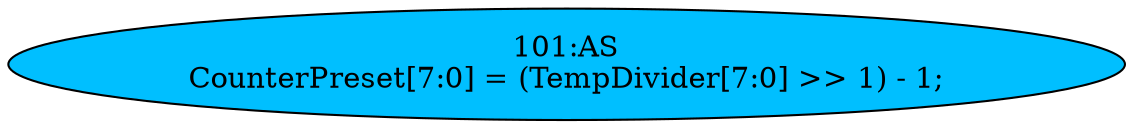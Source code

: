 strict digraph "" {
	node [label="\N"];
	"101:AS"	 [ast="<pyverilog.vparser.ast.Assign object at 0x7f94c7fab850>",
		def_var="['CounterPreset']",
		fillcolor=deepskyblue,
		label="101:AS
CounterPreset[7:0] = (TempDivider[7:0] >> 1) - 1;",
		statements="[]",
		style=filled,
		typ=Assign,
		use_var="['TempDivider']"];
}

